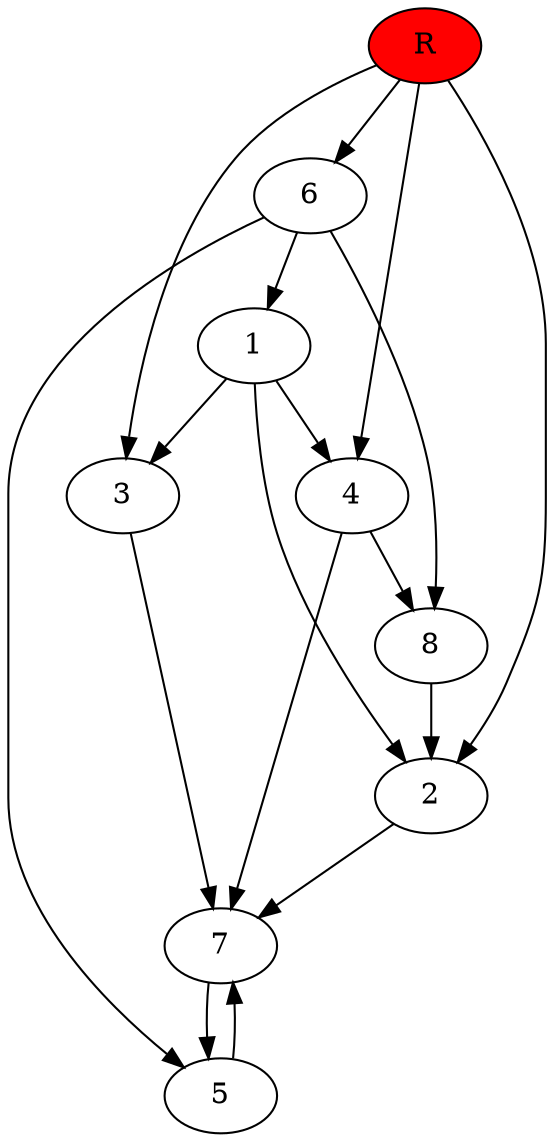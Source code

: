 digraph prb77076 {
	1
	2
	3
	4
	5
	6
	7
	8
	R [fillcolor="#ff0000" style=filled]
	1 -> 2
	1 -> 3
	1 -> 4
	2 -> 7
	3 -> 7
	4 -> 7
	4 -> 8
	5 -> 7
	6 -> 1
	6 -> 5
	6 -> 8
	7 -> 5
	8 -> 2
	R -> 2
	R -> 3
	R -> 4
	R -> 6
}
